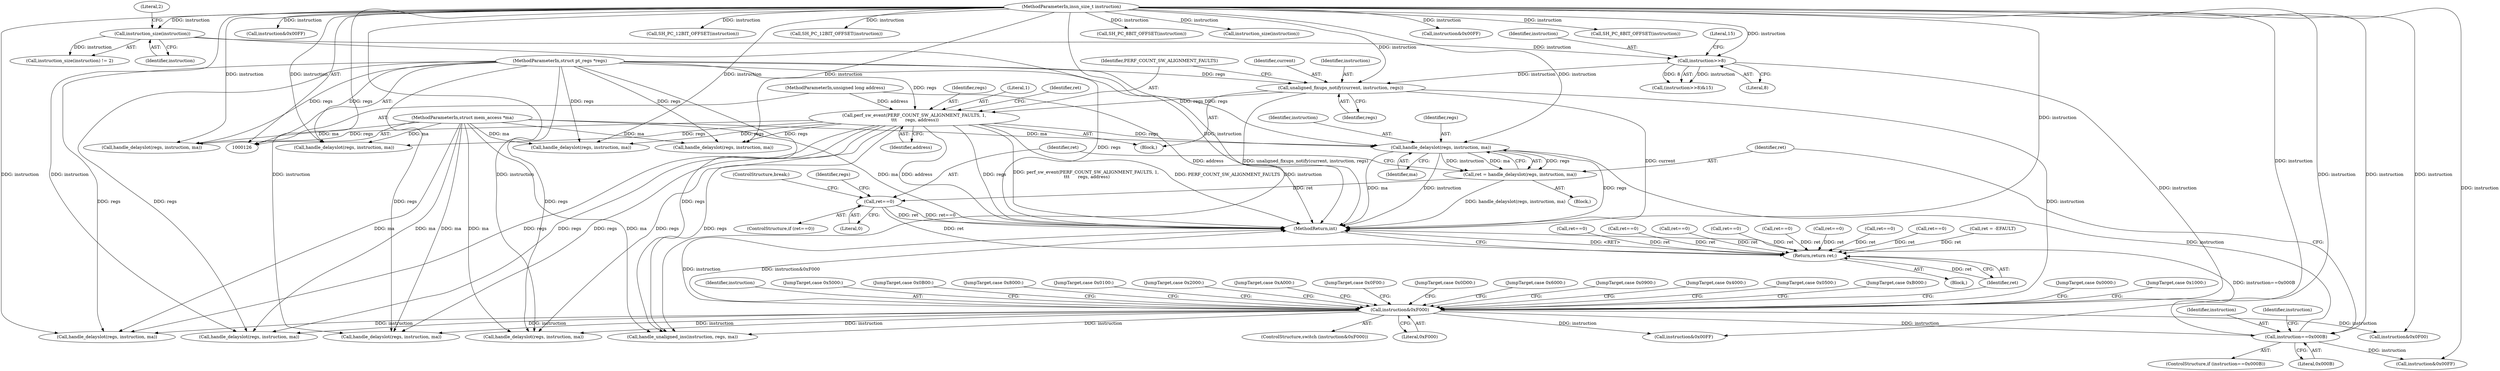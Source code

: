 digraph "0_linux_a8b0ca17b80e92faab46ee7179ba9e99ccb61233_23@pointer" {
"1000188" [label="(Call,handle_delayslot(regs, instruction, ma))"];
"1000166" [label="(Call,perf_sw_event(PERF_COUNT_SW_ALIGNMENT_FAULTS, 1,\n \t\t\t      regs, address))"];
"1000162" [label="(Call,unaligned_fixups_notify(current, instruction, regs))"];
"1000147" [label="(Call,instruction>>8)"];
"1000138" [label="(Call,instruction_size(instruction))"];
"1000127" [label="(MethodParameterIn,insn_size_t instruction)"];
"1000128" [label="(MethodParameterIn,struct pt_regs *regs)"];
"1000131" [label="(MethodParameterIn,unsigned long address)"];
"1000182" [label="(Call,instruction==0x000B)"];
"1000176" [label="(Call,instruction&0xF000)"];
"1000129" [label="(MethodParameterIn,struct mem_access *ma)"];
"1000186" [label="(Call,ret = handle_delayslot(regs, instruction, ma))"];
"1000193" [label="(Call,ret==0)"];
"1000462" [label="(Return,return ret;)"];
"1000281" [label="(Call,handle_delayslot(regs, instruction, ma))"];
"1000175" [label="(ControlStructure,switch (instruction&0xF000))"];
"1000195" [label="(Literal,0)"];
"1000180" [label="(JumpTarget,case 0x0000:)"];
"1000140" [label="(Literal,2)"];
"1000462" [label="(Return,return ret;)"];
"1000267" [label="(JumpTarget,case 0x1000:)"];
"1000266" [label="(ControlStructure,break;)"];
"1000177" [label="(Identifier,instruction)"];
"1000150" [label="(Literal,15)"];
"1000192" [label="(ControlStructure,if (ret==0))"];
"1000169" [label="(Identifier,regs)"];
"1000331" [label="(JumpTarget,case 0x5000:)"];
"1000198" [label="(Identifier,regs)"];
"1000297" [label="(Call,instruction&0x00FF)"];
"1000193" [label="(Call,ret==0)"];
"1000189" [label="(Identifier,regs)"];
"1000345" [label="(JumpTarget,case 0x0B00:)"];
"1000166" [label="(Call,perf_sw_event(PERF_COUNT_SW_ALIGNMENT_FAULTS, 1,\n \t\t\t      regs, address))"];
"1000181" [label="(ControlStructure,if (instruction==0x000B))"];
"1000335" [label="(JumpTarget,case 0x8000:)"];
"1000182" [label="(Call,instruction==0x000B)"];
"1000194" [label="(Identifier,ret)"];
"1000385" [label="(Call,handle_delayslot(regs, instruction, ma))"];
"1000213" [label="(Call,handle_delayslot(regs, instruction, ma))"];
"1000350" [label="(Call,handle_delayslot(regs, instruction, ma))"];
"1000424" [label="(Call,ret==0)"];
"1000162" [label="(Call,unaligned_fixups_notify(current, instruction, regs))"];
"1000183" [label="(Identifier,instruction)"];
"1000163" [label="(Identifier,current)"];
"1000129" [label="(MethodParameterIn,struct mem_access *ma)"];
"1000176" [label="(Call,instruction&0xF000)"];
"1000147" [label="(Call,instruction>>8)"];
"1000185" [label="(Block,)"];
"1000274" [label="(Call,instruction&0x00FF)"];
"1000442" [label="(Call,ret==0)"];
"1000431" [label="(Call,SH_PC_12BIT_OFFSET(instruction))"];
"1000128" [label="(MethodParameterIn,struct pt_regs *regs)"];
"1000207" [label="(Identifier,instruction)"];
"1000238" [label="(Call,handle_delayslot(regs, instruction, ma))"];
"1000341" [label="(JumpTarget,case 0x0100:)"];
"1000132" [label="(Block,)"];
"1000463" [label="(Identifier,ret)"];
"1000137" [label="(Call,instruction_size(instruction) != 2)"];
"1000269" [label="(JumpTarget,case 0x2000:)"];
"1000191" [label="(Identifier,ma)"];
"1000171" [label="(Call,ret = -EFAULT)"];
"1000188" [label="(Call,handle_delayslot(regs, instruction, ma))"];
"1000459" [label="(Call,SH_PC_12BIT_OFFSET(instruction))"];
"1000416" [label="(JumpTarget,case 0xA000:)"];
"1000483" [label="(MethodReturn,int)"];
"1000337" [label="(Call,instruction&0x0F00)"];
"1000138" [label="(Call,instruction_size(instruction))"];
"1000412" [label="(Call,SH_PC_8BIT_OFFSET(instruction))"];
"1000170" [label="(Identifier,address)"];
"1000206" [label="(Call,instruction&0x00FF)"];
"1000164" [label="(Identifier,instruction)"];
"1000347" [label="(JumpTarget,case 0x0F00:)"];
"1000165" [label="(Identifier,regs)"];
"1000382" [label="(JumpTarget,case 0x0D00:)"];
"1000309" [label="(Call,ret==0)"];
"1000149" [label="(Literal,8)"];
"1000187" [label="(Identifier,ret)"];
"1000479" [label="(Call,instruction_size(instruction))"];
"1000333" [label="(JumpTarget,case 0x6000:)"];
"1000304" [label="(Call,handle_delayslot(regs, instruction, ma))"];
"1000437" [label="(Call,handle_delayslot(regs, instruction, ma))"];
"1000231" [label="(Call,instruction&0x00FF)"];
"1000167" [label="(Identifier,PERF_COUNT_SW_ALIGNMENT_FAULTS)"];
"1000127" [label="(MethodParameterIn,insn_size_t instruction)"];
"1000148" [label="(Identifier,instruction)"];
"1000390" [label="(Call,ret==0)"];
"1000286" [label="(Call,ret==0)"];
"1000146" [label="(Call,(instruction>>8)&15)"];
"1000380" [label="(JumpTarget,case 0x0900:)"];
"1000243" [label="(Call,ret==0)"];
"1000190" [label="(Identifier,instruction)"];
"1000168" [label="(Literal,1)"];
"1000186" [label="(Call,ret = handle_delayslot(regs, instruction, ma))"];
"1000161" [label="(Block,)"];
"1000467" [label="(Call,handle_unaligned_ins(instruction, regs, ma))"];
"1000355" [label="(Call,ret==0)"];
"1000377" [label="(Call,SH_PC_8BIT_OFFSET(instruction))"];
"1000131" [label="(MethodParameterIn,unsigned long address)"];
"1000184" [label="(Literal,0x000B)"];
"1000271" [label="(JumpTarget,case 0x4000:)"];
"1000178" [label="(Literal,0xF000)"];
"1000139" [label="(Identifier,instruction)"];
"1000419" [label="(Call,handle_delayslot(regs, instruction, ma))"];
"1000343" [label="(JumpTarget,case 0x0500:)"];
"1000434" [label="(JumpTarget,case 0xB000:)"];
"1000218" [label="(Call,ret==0)"];
"1000172" [label="(Identifier,ret)"];
"1000188" -> "1000186"  [label="AST: "];
"1000188" -> "1000191"  [label="CFG: "];
"1000189" -> "1000188"  [label="AST: "];
"1000190" -> "1000188"  [label="AST: "];
"1000191" -> "1000188"  [label="AST: "];
"1000186" -> "1000188"  [label="CFG: "];
"1000188" -> "1000483"  [label="DDG: instruction"];
"1000188" -> "1000483"  [label="DDG: regs"];
"1000188" -> "1000483"  [label="DDG: ma"];
"1000188" -> "1000186"  [label="DDG: regs"];
"1000188" -> "1000186"  [label="DDG: instruction"];
"1000188" -> "1000186"  [label="DDG: ma"];
"1000166" -> "1000188"  [label="DDG: regs"];
"1000128" -> "1000188"  [label="DDG: regs"];
"1000182" -> "1000188"  [label="DDG: instruction"];
"1000127" -> "1000188"  [label="DDG: instruction"];
"1000129" -> "1000188"  [label="DDG: ma"];
"1000166" -> "1000161"  [label="AST: "];
"1000166" -> "1000170"  [label="CFG: "];
"1000167" -> "1000166"  [label="AST: "];
"1000168" -> "1000166"  [label="AST: "];
"1000169" -> "1000166"  [label="AST: "];
"1000170" -> "1000166"  [label="AST: "];
"1000172" -> "1000166"  [label="CFG: "];
"1000166" -> "1000483"  [label="DDG: regs"];
"1000166" -> "1000483"  [label="DDG: perf_sw_event(PERF_COUNT_SW_ALIGNMENT_FAULTS, 1,\n \t\t\t      regs, address)"];
"1000166" -> "1000483"  [label="DDG: PERF_COUNT_SW_ALIGNMENT_FAULTS"];
"1000166" -> "1000483"  [label="DDG: address"];
"1000162" -> "1000166"  [label="DDG: regs"];
"1000128" -> "1000166"  [label="DDG: regs"];
"1000131" -> "1000166"  [label="DDG: address"];
"1000166" -> "1000213"  [label="DDG: regs"];
"1000166" -> "1000238"  [label="DDG: regs"];
"1000166" -> "1000281"  [label="DDG: regs"];
"1000166" -> "1000304"  [label="DDG: regs"];
"1000166" -> "1000350"  [label="DDG: regs"];
"1000166" -> "1000385"  [label="DDG: regs"];
"1000166" -> "1000419"  [label="DDG: regs"];
"1000166" -> "1000437"  [label="DDG: regs"];
"1000166" -> "1000467"  [label="DDG: regs"];
"1000162" -> "1000161"  [label="AST: "];
"1000162" -> "1000165"  [label="CFG: "];
"1000163" -> "1000162"  [label="AST: "];
"1000164" -> "1000162"  [label="AST: "];
"1000165" -> "1000162"  [label="AST: "];
"1000167" -> "1000162"  [label="CFG: "];
"1000162" -> "1000483"  [label="DDG: current"];
"1000162" -> "1000483"  [label="DDG: unaligned_fixups_notify(current, instruction, regs)"];
"1000147" -> "1000162"  [label="DDG: instruction"];
"1000127" -> "1000162"  [label="DDG: instruction"];
"1000128" -> "1000162"  [label="DDG: regs"];
"1000162" -> "1000176"  [label="DDG: instruction"];
"1000147" -> "1000146"  [label="AST: "];
"1000147" -> "1000149"  [label="CFG: "];
"1000148" -> "1000147"  [label="AST: "];
"1000149" -> "1000147"  [label="AST: "];
"1000150" -> "1000147"  [label="CFG: "];
"1000147" -> "1000146"  [label="DDG: instruction"];
"1000147" -> "1000146"  [label="DDG: 8"];
"1000138" -> "1000147"  [label="DDG: instruction"];
"1000127" -> "1000147"  [label="DDG: instruction"];
"1000147" -> "1000176"  [label="DDG: instruction"];
"1000138" -> "1000137"  [label="AST: "];
"1000138" -> "1000139"  [label="CFG: "];
"1000139" -> "1000138"  [label="AST: "];
"1000140" -> "1000138"  [label="CFG: "];
"1000138" -> "1000483"  [label="DDG: instruction"];
"1000138" -> "1000137"  [label="DDG: instruction"];
"1000127" -> "1000138"  [label="DDG: instruction"];
"1000127" -> "1000126"  [label="AST: "];
"1000127" -> "1000483"  [label="DDG: instruction"];
"1000127" -> "1000176"  [label="DDG: instruction"];
"1000127" -> "1000182"  [label="DDG: instruction"];
"1000127" -> "1000206"  [label="DDG: instruction"];
"1000127" -> "1000213"  [label="DDG: instruction"];
"1000127" -> "1000231"  [label="DDG: instruction"];
"1000127" -> "1000238"  [label="DDG: instruction"];
"1000127" -> "1000274"  [label="DDG: instruction"];
"1000127" -> "1000281"  [label="DDG: instruction"];
"1000127" -> "1000297"  [label="DDG: instruction"];
"1000127" -> "1000304"  [label="DDG: instruction"];
"1000127" -> "1000337"  [label="DDG: instruction"];
"1000127" -> "1000350"  [label="DDG: instruction"];
"1000127" -> "1000377"  [label="DDG: instruction"];
"1000127" -> "1000385"  [label="DDG: instruction"];
"1000127" -> "1000412"  [label="DDG: instruction"];
"1000127" -> "1000419"  [label="DDG: instruction"];
"1000127" -> "1000431"  [label="DDG: instruction"];
"1000127" -> "1000437"  [label="DDG: instruction"];
"1000127" -> "1000459"  [label="DDG: instruction"];
"1000127" -> "1000467"  [label="DDG: instruction"];
"1000127" -> "1000479"  [label="DDG: instruction"];
"1000128" -> "1000126"  [label="AST: "];
"1000128" -> "1000483"  [label="DDG: regs"];
"1000128" -> "1000213"  [label="DDG: regs"];
"1000128" -> "1000238"  [label="DDG: regs"];
"1000128" -> "1000281"  [label="DDG: regs"];
"1000128" -> "1000304"  [label="DDG: regs"];
"1000128" -> "1000350"  [label="DDG: regs"];
"1000128" -> "1000385"  [label="DDG: regs"];
"1000128" -> "1000419"  [label="DDG: regs"];
"1000128" -> "1000437"  [label="DDG: regs"];
"1000128" -> "1000467"  [label="DDG: regs"];
"1000131" -> "1000126"  [label="AST: "];
"1000131" -> "1000483"  [label="DDG: address"];
"1000182" -> "1000181"  [label="AST: "];
"1000182" -> "1000184"  [label="CFG: "];
"1000183" -> "1000182"  [label="AST: "];
"1000184" -> "1000182"  [label="AST: "];
"1000187" -> "1000182"  [label="CFG: "];
"1000207" -> "1000182"  [label="CFG: "];
"1000182" -> "1000483"  [label="DDG: instruction==0x000B"];
"1000176" -> "1000182"  [label="DDG: instruction"];
"1000182" -> "1000206"  [label="DDG: instruction"];
"1000176" -> "1000175"  [label="AST: "];
"1000176" -> "1000178"  [label="CFG: "];
"1000177" -> "1000176"  [label="AST: "];
"1000178" -> "1000176"  [label="AST: "];
"1000180" -> "1000176"  [label="CFG: "];
"1000267" -> "1000176"  [label="CFG: "];
"1000269" -> "1000176"  [label="CFG: "];
"1000271" -> "1000176"  [label="CFG: "];
"1000331" -> "1000176"  [label="CFG: "];
"1000333" -> "1000176"  [label="CFG: "];
"1000335" -> "1000176"  [label="CFG: "];
"1000341" -> "1000176"  [label="CFG: "];
"1000343" -> "1000176"  [label="CFG: "];
"1000345" -> "1000176"  [label="CFG: "];
"1000347" -> "1000176"  [label="CFG: "];
"1000380" -> "1000176"  [label="CFG: "];
"1000382" -> "1000176"  [label="CFG: "];
"1000416" -> "1000176"  [label="CFG: "];
"1000434" -> "1000176"  [label="CFG: "];
"1000463" -> "1000176"  [label="CFG: "];
"1000176" -> "1000483"  [label="DDG: instruction&0xF000"];
"1000176" -> "1000483"  [label="DDG: instruction"];
"1000176" -> "1000274"  [label="DDG: instruction"];
"1000176" -> "1000337"  [label="DDG: instruction"];
"1000176" -> "1000350"  [label="DDG: instruction"];
"1000176" -> "1000385"  [label="DDG: instruction"];
"1000176" -> "1000419"  [label="DDG: instruction"];
"1000176" -> "1000437"  [label="DDG: instruction"];
"1000176" -> "1000467"  [label="DDG: instruction"];
"1000129" -> "1000126"  [label="AST: "];
"1000129" -> "1000483"  [label="DDG: ma"];
"1000129" -> "1000213"  [label="DDG: ma"];
"1000129" -> "1000238"  [label="DDG: ma"];
"1000129" -> "1000281"  [label="DDG: ma"];
"1000129" -> "1000304"  [label="DDG: ma"];
"1000129" -> "1000350"  [label="DDG: ma"];
"1000129" -> "1000385"  [label="DDG: ma"];
"1000129" -> "1000419"  [label="DDG: ma"];
"1000129" -> "1000437"  [label="DDG: ma"];
"1000129" -> "1000467"  [label="DDG: ma"];
"1000186" -> "1000185"  [label="AST: "];
"1000187" -> "1000186"  [label="AST: "];
"1000194" -> "1000186"  [label="CFG: "];
"1000186" -> "1000483"  [label="DDG: handle_delayslot(regs, instruction, ma)"];
"1000186" -> "1000193"  [label="DDG: ret"];
"1000193" -> "1000192"  [label="AST: "];
"1000193" -> "1000195"  [label="CFG: "];
"1000194" -> "1000193"  [label="AST: "];
"1000195" -> "1000193"  [label="AST: "];
"1000198" -> "1000193"  [label="CFG: "];
"1000266" -> "1000193"  [label="CFG: "];
"1000193" -> "1000483"  [label="DDG: ret"];
"1000193" -> "1000483"  [label="DDG: ret==0"];
"1000193" -> "1000462"  [label="DDG: ret"];
"1000462" -> "1000132"  [label="AST: "];
"1000462" -> "1000463"  [label="CFG: "];
"1000463" -> "1000462"  [label="AST: "];
"1000483" -> "1000462"  [label="CFG: "];
"1000462" -> "1000483"  [label="DDG: <RET>"];
"1000463" -> "1000462"  [label="DDG: ret"];
"1000309" -> "1000462"  [label="DDG: ret"];
"1000355" -> "1000462"  [label="DDG: ret"];
"1000171" -> "1000462"  [label="DDG: ret"];
"1000442" -> "1000462"  [label="DDG: ret"];
"1000286" -> "1000462"  [label="DDG: ret"];
"1000218" -> "1000462"  [label="DDG: ret"];
"1000424" -> "1000462"  [label="DDG: ret"];
"1000243" -> "1000462"  [label="DDG: ret"];
"1000390" -> "1000462"  [label="DDG: ret"];
}
